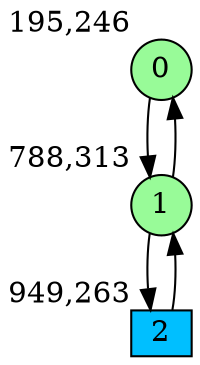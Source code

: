 digraph G {
graph [bgcolor=white]
node [shape=circle, style = filled, fillcolor=white,fixedsize=true, width=0.4, height=0.3 ]
0[xlabel="195,246", pos = "0,1.04688!", fillcolor=palegreen ];
1[xlabel="788,313", pos = "9.26563,0!", fillcolor=palegreen ];
2[xlabel="949,263", pos = "11.7813,0.78125!", fillcolor=deepskyblue, shape=box ];
0->1 ;
1->0 ;
1->2 ;
2->1 ;
}
